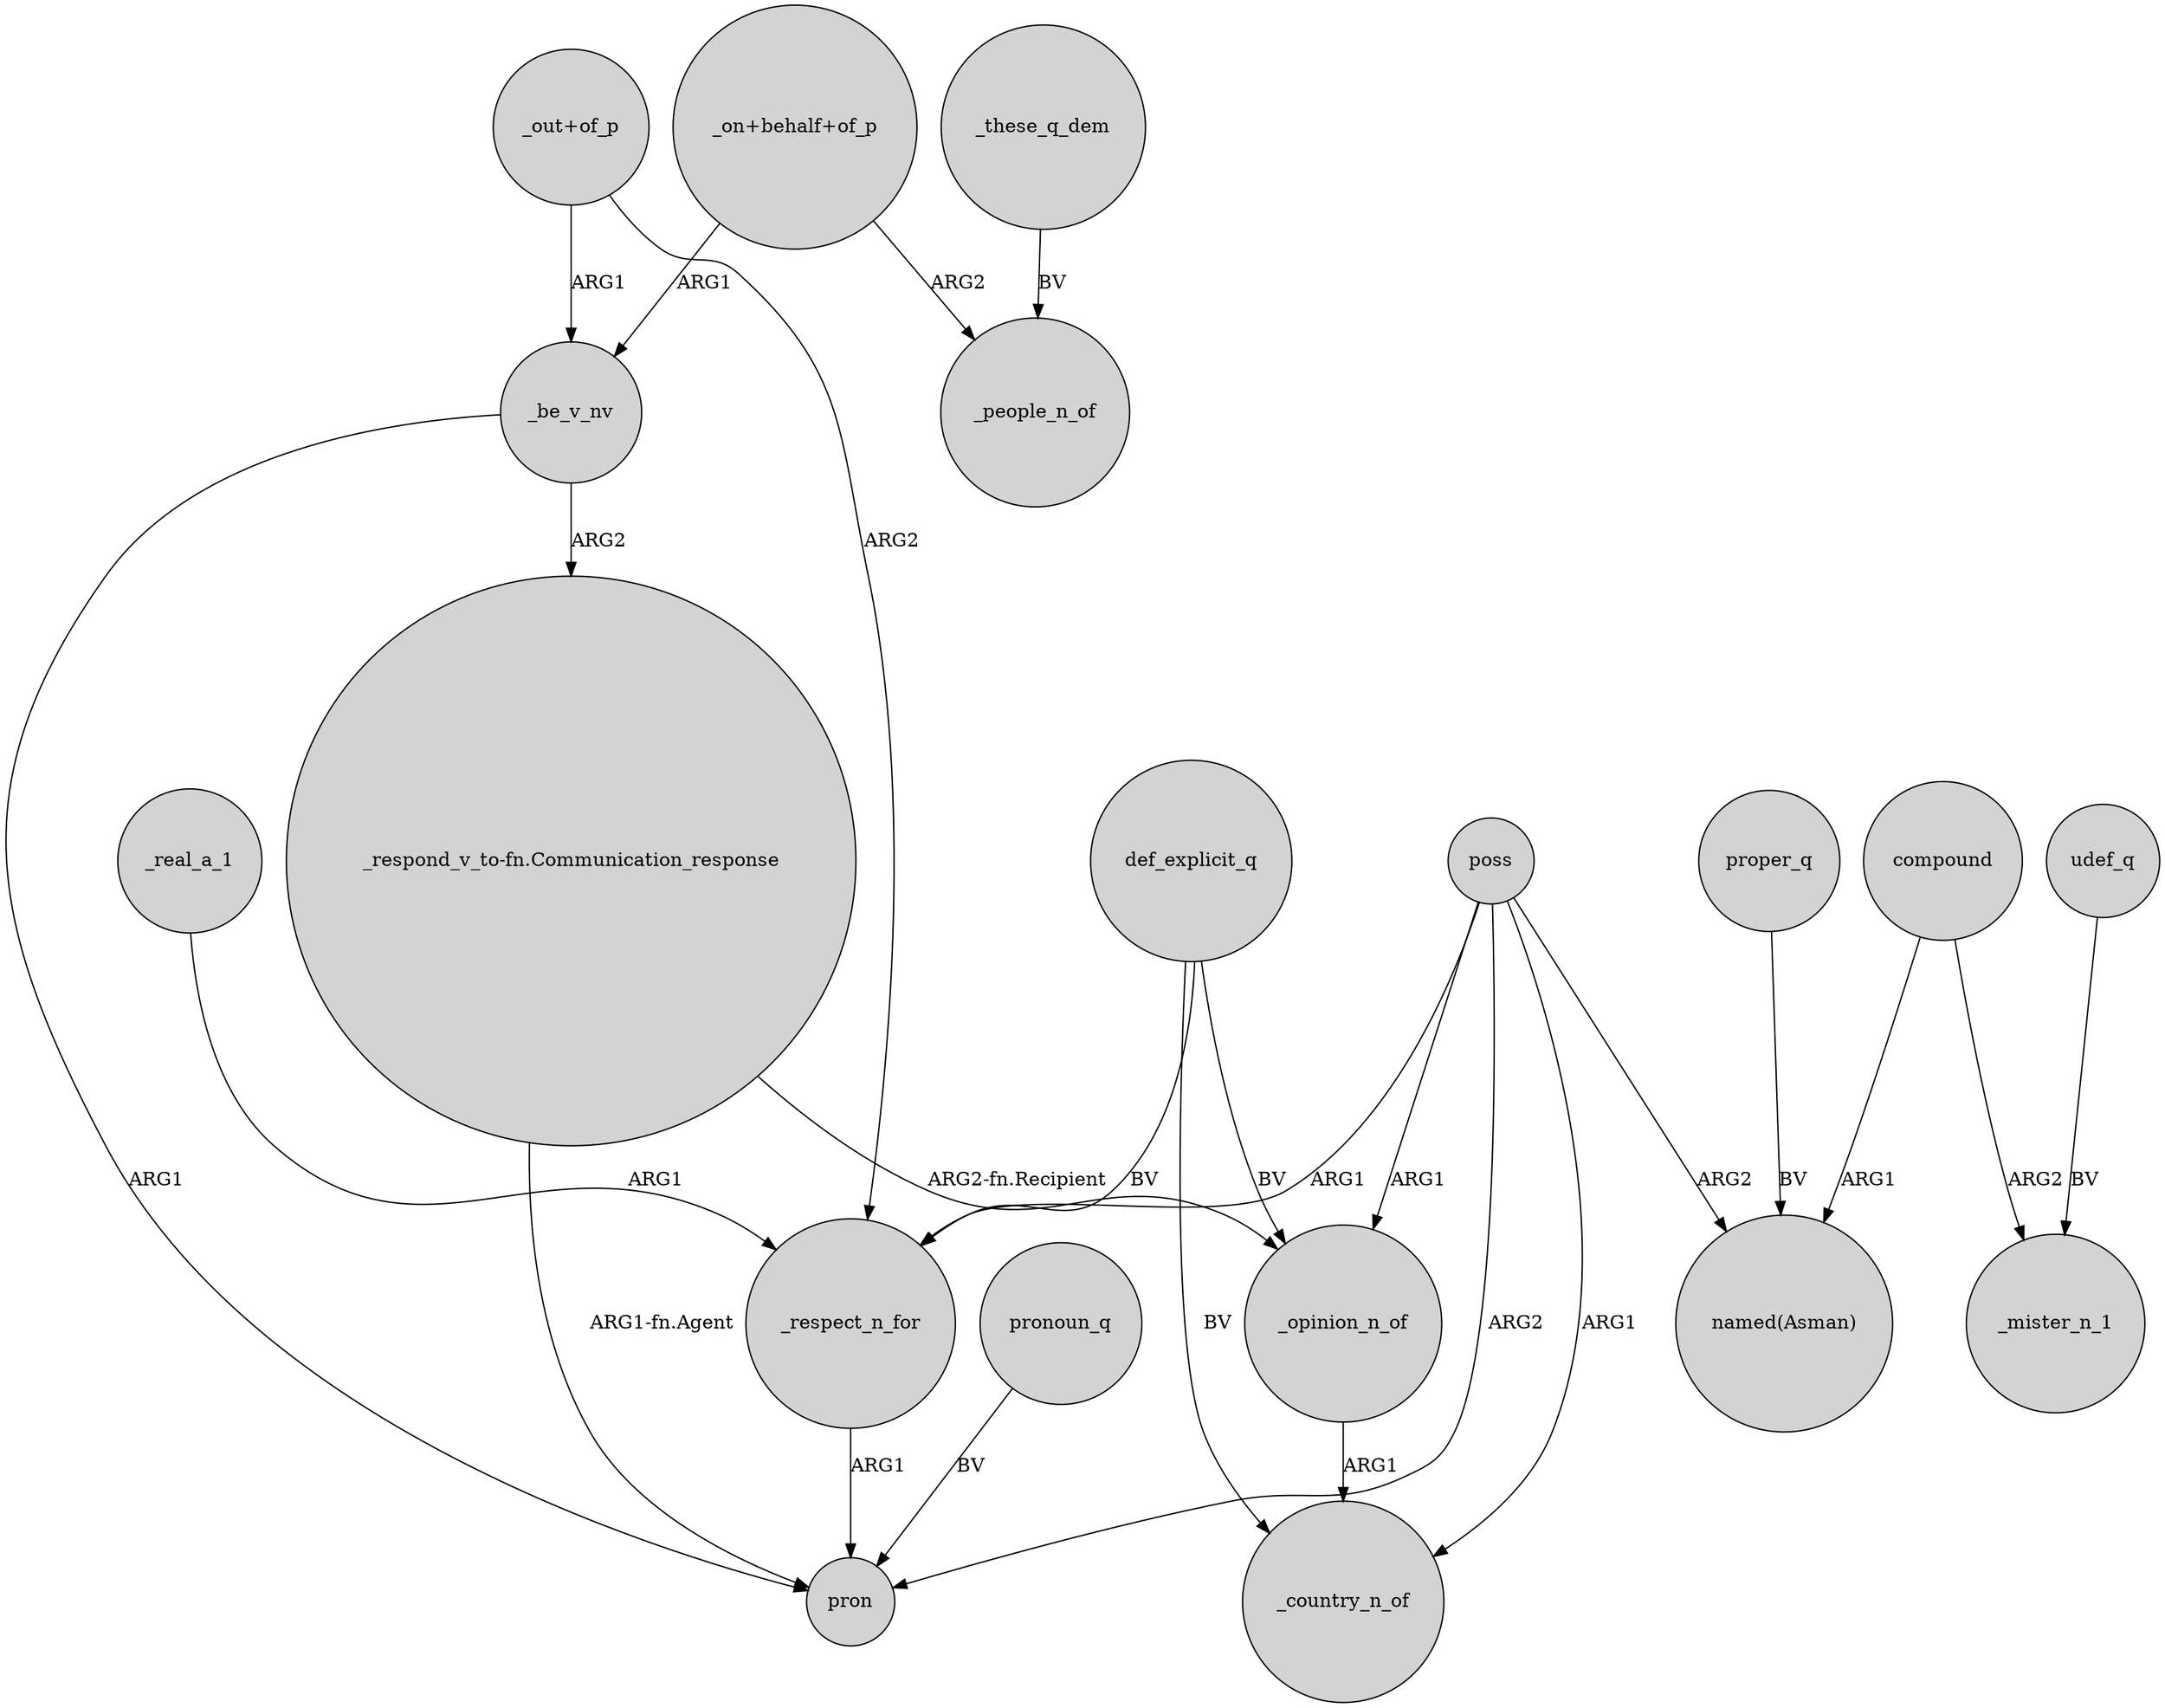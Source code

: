 digraph {
	node [shape=circle style=filled]
	_be_v_nv -> pron [label=ARG1]
	poss -> pron [label=ARG2]
	def_explicit_q -> _opinion_n_of [label=BV]
	def_explicit_q -> _respect_n_for [label=BV]
	poss -> "named(Asman)" [label=ARG2]
	_these_q_dem -> _people_n_of [label=BV]
	compound -> _mister_n_1 [label=ARG2]
	poss -> _opinion_n_of [label=ARG1]
	udef_q -> _mister_n_1 [label=BV]
	_be_v_nv -> "_respond_v_to-fn.Communication_response" [label=ARG2]
	proper_q -> "named(Asman)" [label=BV]
	_opinion_n_of -> _country_n_of [label=ARG1]
	"_out+of_p" -> _respect_n_for [label=ARG2]
	_real_a_1 -> _respect_n_for [label=ARG1]
	pronoun_q -> pron [label=BV]
	"_on+behalf+of_p" -> _people_n_of [label=ARG2]
	_respect_n_for -> pron [label=ARG1]
	def_explicit_q -> _country_n_of [label=BV]
	"_on+behalf+of_p" -> _be_v_nv [label=ARG1]
	poss -> _respect_n_for [label=ARG1]
	"_respond_v_to-fn.Communication_response" -> pron [label="ARG1-fn.Agent"]
	poss -> _country_n_of [label=ARG1]
	"_respond_v_to-fn.Communication_response" -> _opinion_n_of [label="ARG2-fn.Recipient"]
	compound -> "named(Asman)" [label=ARG1]
	"_out+of_p" -> _be_v_nv [label=ARG1]
}
